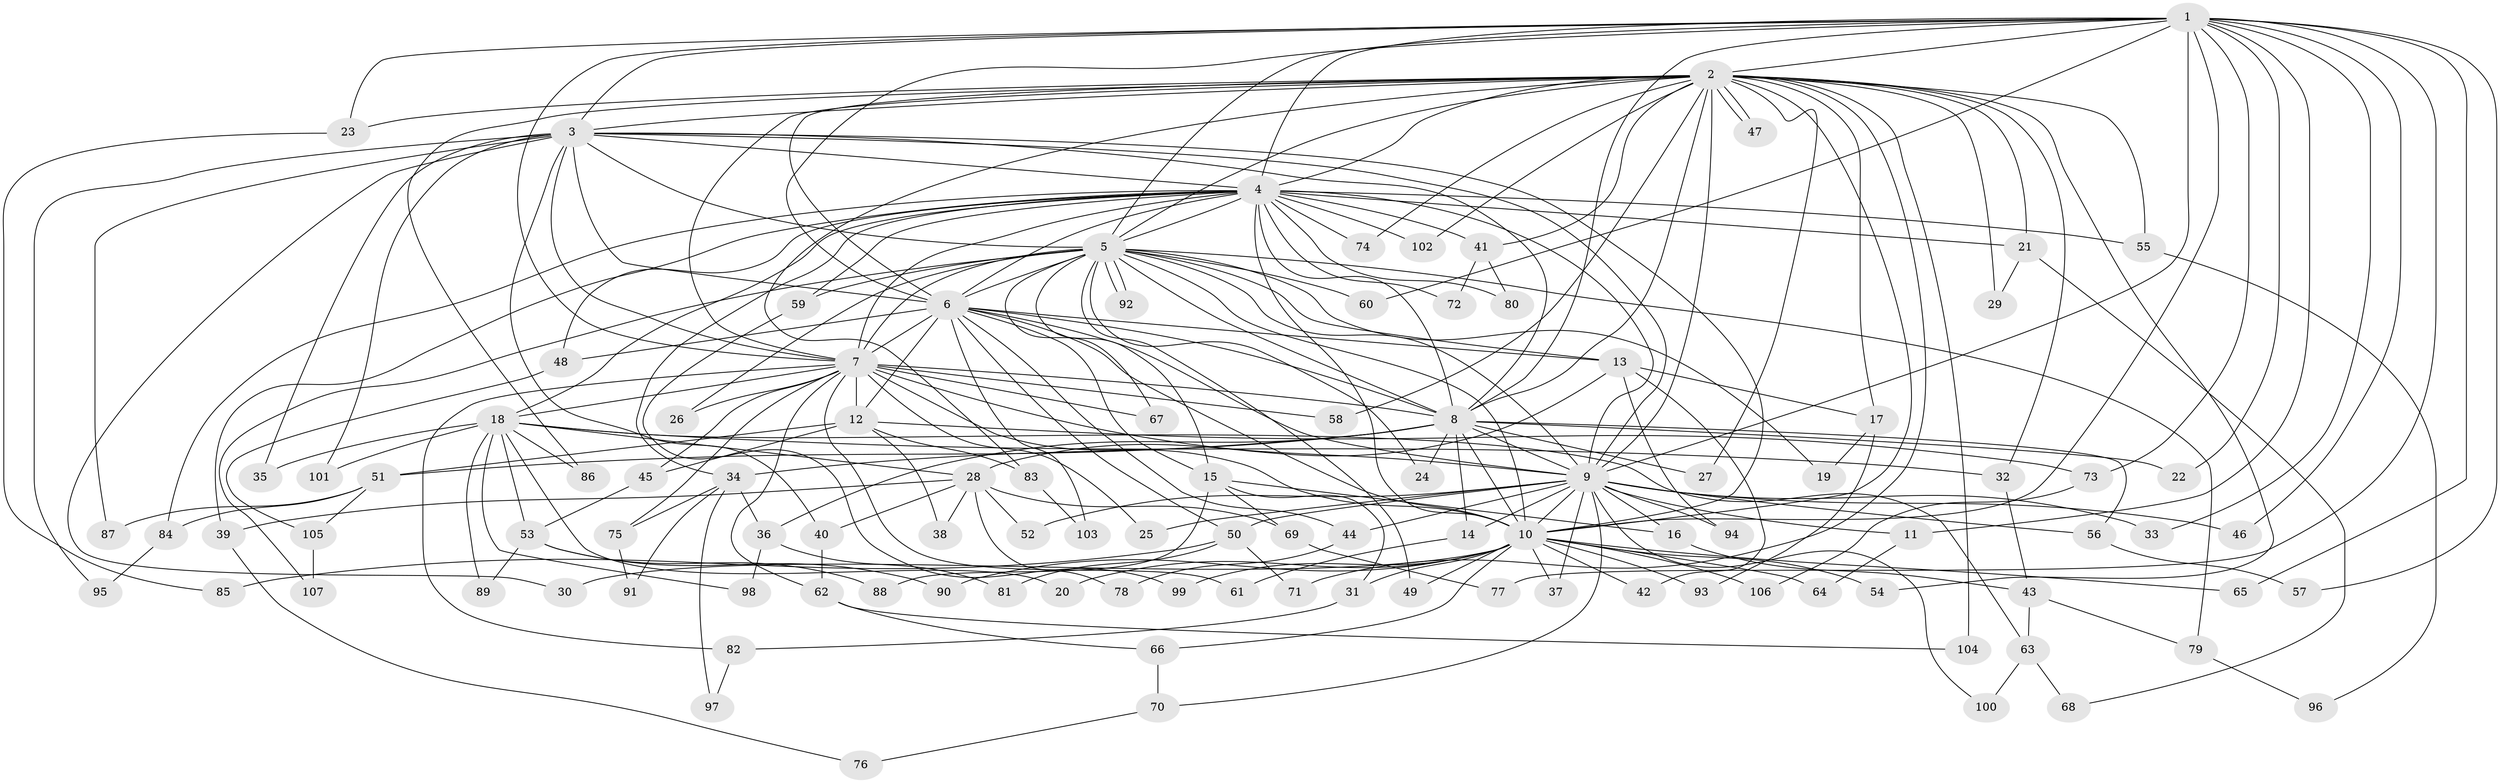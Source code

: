 // coarse degree distribution, {18: 0.018867924528301886, 19: 0.018867924528301886, 2: 0.5094339622641509, 3: 0.03773584905660377, 1: 0.22641509433962265, 6: 0.03773584905660377, 5: 0.03773584905660377, 15: 0.018867924528301886, 4: 0.05660377358490566, 8: 0.018867924528301886, 20: 0.018867924528301886}
// Generated by graph-tools (version 1.1) at 2025/49/03/04/25 21:49:57]
// undirected, 107 vertices, 239 edges
graph export_dot {
graph [start="1"]
  node [color=gray90,style=filled];
  1;
  2;
  3;
  4;
  5;
  6;
  7;
  8;
  9;
  10;
  11;
  12;
  13;
  14;
  15;
  16;
  17;
  18;
  19;
  20;
  21;
  22;
  23;
  24;
  25;
  26;
  27;
  28;
  29;
  30;
  31;
  32;
  33;
  34;
  35;
  36;
  37;
  38;
  39;
  40;
  41;
  42;
  43;
  44;
  45;
  46;
  47;
  48;
  49;
  50;
  51;
  52;
  53;
  54;
  55;
  56;
  57;
  58;
  59;
  60;
  61;
  62;
  63;
  64;
  65;
  66;
  67;
  68;
  69;
  70;
  71;
  72;
  73;
  74;
  75;
  76;
  77;
  78;
  79;
  80;
  81;
  82;
  83;
  84;
  85;
  86;
  87;
  88;
  89;
  90;
  91;
  92;
  93;
  94;
  95;
  96;
  97;
  98;
  99;
  100;
  101;
  102;
  103;
  104;
  105;
  106;
  107;
  1 -- 2;
  1 -- 3;
  1 -- 4;
  1 -- 5;
  1 -- 6;
  1 -- 7;
  1 -- 8;
  1 -- 9;
  1 -- 10;
  1 -- 11;
  1 -- 22;
  1 -- 23;
  1 -- 33;
  1 -- 46;
  1 -- 57;
  1 -- 60;
  1 -- 65;
  1 -- 73;
  1 -- 77;
  2 -- 3;
  2 -- 4;
  2 -- 5;
  2 -- 6;
  2 -- 7;
  2 -- 8;
  2 -- 9;
  2 -- 10;
  2 -- 17;
  2 -- 21;
  2 -- 23;
  2 -- 27;
  2 -- 29;
  2 -- 32;
  2 -- 41;
  2 -- 47;
  2 -- 47;
  2 -- 54;
  2 -- 55;
  2 -- 58;
  2 -- 71;
  2 -- 74;
  2 -- 83;
  2 -- 86;
  2 -- 102;
  2 -- 104;
  3 -- 4;
  3 -- 5;
  3 -- 6;
  3 -- 7;
  3 -- 8;
  3 -- 9;
  3 -- 10;
  3 -- 30;
  3 -- 35;
  3 -- 40;
  3 -- 87;
  3 -- 95;
  3 -- 101;
  4 -- 5;
  4 -- 6;
  4 -- 7;
  4 -- 8;
  4 -- 9;
  4 -- 10;
  4 -- 18;
  4 -- 21;
  4 -- 34;
  4 -- 39;
  4 -- 41;
  4 -- 48;
  4 -- 55;
  4 -- 59;
  4 -- 72;
  4 -- 74;
  4 -- 80;
  4 -- 84;
  4 -- 102;
  5 -- 6;
  5 -- 7;
  5 -- 8;
  5 -- 9;
  5 -- 10;
  5 -- 13;
  5 -- 15;
  5 -- 19;
  5 -- 24;
  5 -- 26;
  5 -- 49;
  5 -- 59;
  5 -- 60;
  5 -- 67;
  5 -- 79;
  5 -- 92;
  5 -- 92;
  5 -- 107;
  6 -- 7;
  6 -- 8;
  6 -- 9;
  6 -- 10;
  6 -- 12;
  6 -- 13;
  6 -- 15;
  6 -- 44;
  6 -- 48;
  6 -- 50;
  6 -- 103;
  7 -- 8;
  7 -- 9;
  7 -- 10;
  7 -- 12;
  7 -- 18;
  7 -- 25;
  7 -- 26;
  7 -- 45;
  7 -- 58;
  7 -- 61;
  7 -- 62;
  7 -- 67;
  7 -- 75;
  7 -- 82;
  8 -- 9;
  8 -- 10;
  8 -- 14;
  8 -- 22;
  8 -- 24;
  8 -- 27;
  8 -- 34;
  8 -- 36;
  8 -- 51;
  8 -- 56;
  9 -- 10;
  9 -- 11;
  9 -- 14;
  9 -- 16;
  9 -- 25;
  9 -- 33;
  9 -- 37;
  9 -- 44;
  9 -- 46;
  9 -- 50;
  9 -- 52;
  9 -- 56;
  9 -- 70;
  9 -- 94;
  9 -- 100;
  10 -- 20;
  10 -- 30;
  10 -- 31;
  10 -- 37;
  10 -- 42;
  10 -- 49;
  10 -- 54;
  10 -- 64;
  10 -- 65;
  10 -- 66;
  10 -- 90;
  10 -- 93;
  10 -- 99;
  10 -- 106;
  11 -- 64;
  12 -- 38;
  12 -- 45;
  12 -- 51;
  12 -- 73;
  12 -- 83;
  13 -- 17;
  13 -- 28;
  13 -- 42;
  13 -- 94;
  14 -- 61;
  15 -- 16;
  15 -- 31;
  15 -- 69;
  15 -- 88;
  16 -- 43;
  17 -- 19;
  17 -- 93;
  18 -- 20;
  18 -- 28;
  18 -- 32;
  18 -- 35;
  18 -- 53;
  18 -- 63;
  18 -- 86;
  18 -- 89;
  18 -- 98;
  18 -- 101;
  21 -- 29;
  21 -- 68;
  23 -- 85;
  28 -- 38;
  28 -- 39;
  28 -- 40;
  28 -- 52;
  28 -- 69;
  28 -- 78;
  31 -- 82;
  32 -- 43;
  34 -- 36;
  34 -- 75;
  34 -- 91;
  34 -- 97;
  36 -- 81;
  36 -- 98;
  39 -- 76;
  40 -- 62;
  41 -- 72;
  41 -- 80;
  43 -- 63;
  43 -- 79;
  44 -- 78;
  45 -- 53;
  48 -- 105;
  50 -- 71;
  50 -- 81;
  50 -- 85;
  51 -- 84;
  51 -- 87;
  51 -- 105;
  53 -- 88;
  53 -- 89;
  53 -- 90;
  55 -- 96;
  56 -- 57;
  59 -- 99;
  62 -- 66;
  62 -- 104;
  63 -- 68;
  63 -- 100;
  66 -- 70;
  69 -- 77;
  70 -- 76;
  73 -- 106;
  75 -- 91;
  79 -- 96;
  82 -- 97;
  83 -- 103;
  84 -- 95;
  105 -- 107;
}
